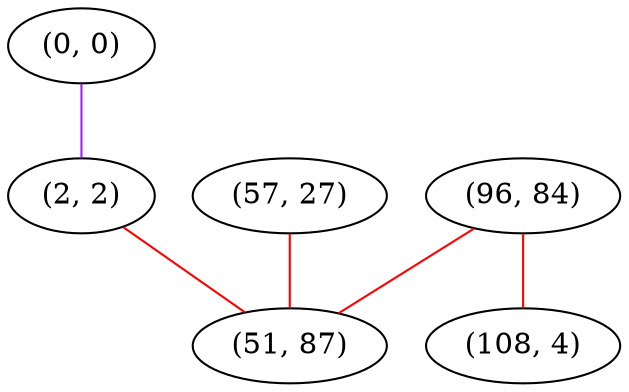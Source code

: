 graph "" {
"(0, 0)";
"(57, 27)";
"(96, 84)";
"(108, 4)";
"(2, 2)";
"(51, 87)";
"(0, 0)" -- "(2, 2)"  [color=purple, key=0, weight=4];
"(57, 27)" -- "(51, 87)"  [color=red, key=0, weight=1];
"(96, 84)" -- "(51, 87)"  [color=red, key=0, weight=1];
"(96, 84)" -- "(108, 4)"  [color=red, key=0, weight=1];
"(2, 2)" -- "(51, 87)"  [color=red, key=0, weight=1];
}
